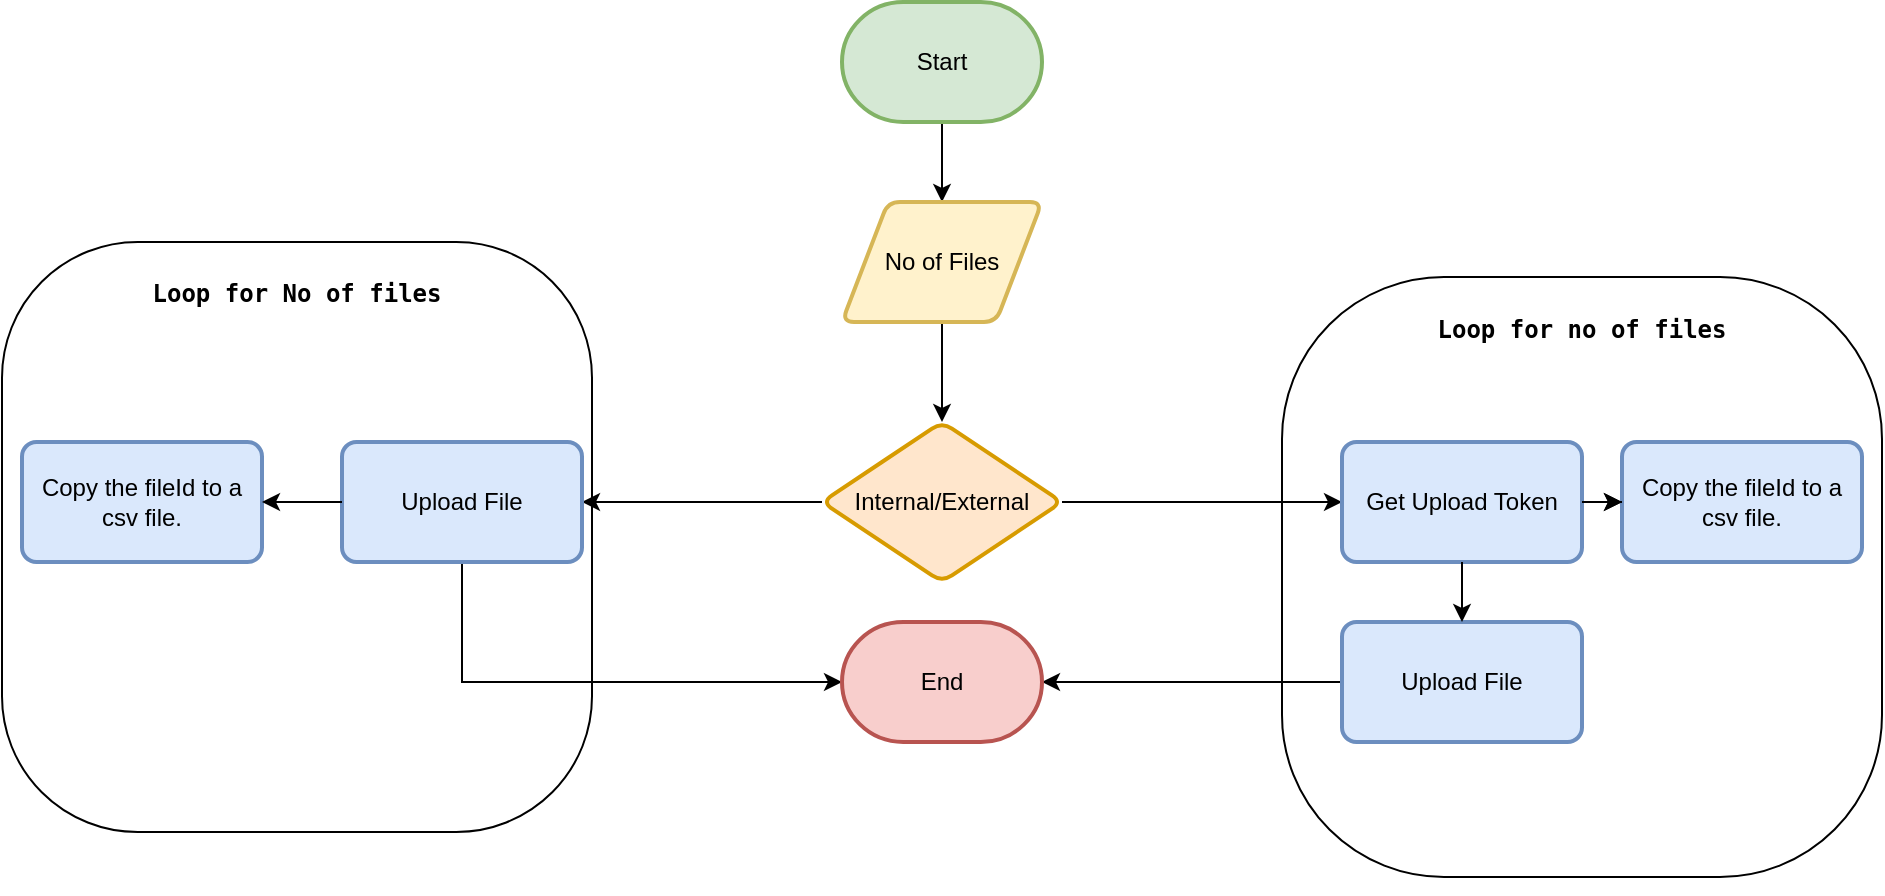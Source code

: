 <mxfile version="22.0.3" type="github">
  <diagram name="Page-1" id="W9g8ZL2G6DjQNR9luLZu">
    <mxGraphModel dx="2253" dy="759" grid="1" gridSize="10" guides="1" tooltips="1" connect="1" arrows="1" fold="1" page="1" pageScale="1" pageWidth="827" pageHeight="1169" math="0" shadow="0">
      <root>
        <mxCell id="0" />
        <mxCell id="1" parent="0" />
        <mxCell id="VFZLexwzBfUBSj6KJXx8-3" value="" style="edgeStyle=orthogonalEdgeStyle;rounded=0;orthogonalLoop=1;jettySize=auto;html=1;" parent="1" source="VFZLexwzBfUBSj6KJXx8-1" edge="1">
          <mxGeometry relative="1" as="geometry">
            <mxPoint x="60" y="140" as="targetPoint" />
          </mxGeometry>
        </mxCell>
        <mxCell id="VFZLexwzBfUBSj6KJXx8-1" value="Start" style="strokeWidth=2;html=1;shape=mxgraph.flowchart.terminator;whiteSpace=wrap;labelBackgroundColor=none;fillColor=#d5e8d4;strokeColor=#82b366;" parent="1" vertex="1">
          <mxGeometry x="10" y="40" width="100" height="60" as="geometry" />
        </mxCell>
        <UserObject label="" tooltip="" id="VFZLexwzBfUBSj6KJXx8-9">
          <mxCell style="edgeStyle=orthogonalEdgeStyle;rounded=0;orthogonalLoop=1;jettySize=auto;html=1;" parent="1" source="VFZLexwzBfUBSj6KJXx8-7" target="VFZLexwzBfUBSj6KJXx8-8" edge="1">
            <mxGeometry relative="1" as="geometry" />
          </mxCell>
        </UserObject>
        <mxCell id="VFZLexwzBfUBSj6KJXx8-7" value="No of Files" style="shape=parallelogram;html=1;strokeWidth=2;perimeter=parallelogramPerimeter;whiteSpace=wrap;rounded=1;arcSize=12;size=0.23;fillColor=#fff2cc;strokeColor=#d6b656;" parent="1" vertex="1">
          <mxGeometry x="10" y="140" width="100" height="60" as="geometry" />
        </mxCell>
        <mxCell id="VFZLexwzBfUBSj6KJXx8-11" value="" style="edgeStyle=orthogonalEdgeStyle;rounded=0;orthogonalLoop=1;jettySize=auto;html=1;" parent="1" source="VFZLexwzBfUBSj6KJXx8-8" target="VFZLexwzBfUBSj6KJXx8-10" edge="1">
          <mxGeometry relative="1" as="geometry" />
        </mxCell>
        <UserObject label="" id="VFZLexwzBfUBSj6KJXx8-18">
          <mxCell style="edgeStyle=orthogonalEdgeStyle;rounded=0;orthogonalLoop=1;jettySize=auto;html=1;" parent="1" source="VFZLexwzBfUBSj6KJXx8-8" target="VFZLexwzBfUBSj6KJXx8-17" edge="1">
            <mxGeometry relative="1" as="geometry" />
          </mxCell>
        </UserObject>
        <mxCell id="VFZLexwzBfUBSj6KJXx8-8" value="Internal/External" style="rhombus;whiteSpace=wrap;html=1;strokeWidth=2;rounded=1;arcSize=12;fillColor=#ffe6cc;strokeColor=#d79b00;" parent="1" vertex="1">
          <mxGeometry y="250" width="120" height="80" as="geometry" />
        </mxCell>
        <mxCell id="VFZLexwzBfUBSj6KJXx8-24" value="" style="edgeStyle=orthogonalEdgeStyle;rounded=0;orthogonalLoop=1;jettySize=auto;html=1;" parent="1" source="VFZLexwzBfUBSj6KJXx8-12" target="VFZLexwzBfUBSj6KJXx8-23" edge="1">
          <mxGeometry relative="1" as="geometry" />
        </mxCell>
        <mxCell id="VFZLexwzBfUBSj6KJXx8-26" style="edgeStyle=orthogonalEdgeStyle;rounded=0;orthogonalLoop=1;jettySize=auto;html=1;exitX=0.5;exitY=1;exitDx=0;exitDy=0;entryX=0;entryY=0.5;entryDx=0;entryDy=0;entryPerimeter=0;" parent="1" source="VFZLexwzBfUBSj6KJXx8-17" target="VFZLexwzBfUBSj6KJXx8-23" edge="1">
          <mxGeometry relative="1" as="geometry" />
        </mxCell>
        <mxCell id="VFZLexwzBfUBSj6KJXx8-23" value="End" style="strokeWidth=2;html=1;shape=mxgraph.flowchart.terminator;whiteSpace=wrap;fillColor=#f8cecc;strokeColor=#b85450;" parent="1" vertex="1">
          <mxGeometry x="10" y="350" width="100" height="60" as="geometry" />
        </mxCell>
        <mxCell id="0rkgS3m4PVt1bPab5M6U-2" value="" style="group" vertex="1" connectable="0" parent="1">
          <mxGeometry x="230" y="177.5" width="300" height="300" as="geometry" />
        </mxCell>
        <object label="&lt;pre&gt;&lt;b&gt;Loop for no of files&lt;/b&gt;&lt;/pre&gt;" id="VFZLexwzBfUBSj6KJXx8-14">
          <mxCell style="whiteSpace=wrap;html=1;aspect=fixed;fillColor=none;rounded=1;glass=0;shadow=0;arcSize=27;verticalAlign=top;" parent="0rkgS3m4PVt1bPab5M6U-2" vertex="1">
            <mxGeometry width="300" height="300" as="geometry" />
          </mxCell>
        </object>
        <mxCell id="0rkgS3m4PVt1bPab5M6U-4" value="" style="edgeStyle=orthogonalEdgeStyle;rounded=0;orthogonalLoop=1;jettySize=auto;html=1;" edge="1" parent="0rkgS3m4PVt1bPab5M6U-2" source="VFZLexwzBfUBSj6KJXx8-10" target="VFZLexwzBfUBSj6KJXx8-15">
          <mxGeometry relative="1" as="geometry" />
        </mxCell>
        <mxCell id="VFZLexwzBfUBSj6KJXx8-10" value="Get Upload Token" style="whiteSpace=wrap;html=1;strokeWidth=2;rounded=1;arcSize=12;fillColor=#dae8fc;strokeColor=#6c8ebf;" parent="0rkgS3m4PVt1bPab5M6U-2" vertex="1">
          <mxGeometry x="30" y="82.5" width="120" height="60" as="geometry" />
        </mxCell>
        <mxCell id="VFZLexwzBfUBSj6KJXx8-12" value="Upload File" style="whiteSpace=wrap;html=1;strokeWidth=2;rounded=1;arcSize=12;fillColor=#dae8fc;strokeColor=#6c8ebf;" parent="0rkgS3m4PVt1bPab5M6U-2" vertex="1">
          <mxGeometry x="30" y="172.5" width="120" height="60" as="geometry" />
        </mxCell>
        <mxCell id="VFZLexwzBfUBSj6KJXx8-13" value="" style="edgeStyle=orthogonalEdgeStyle;rounded=0;orthogonalLoop=1;jettySize=auto;html=1;" parent="0rkgS3m4PVt1bPab5M6U-2" source="VFZLexwzBfUBSj6KJXx8-10" target="VFZLexwzBfUBSj6KJXx8-12" edge="1">
          <mxGeometry relative="1" as="geometry" />
        </mxCell>
        <mxCell id="VFZLexwzBfUBSj6KJXx8-15" value="Copy the fileId to a csv file." style="whiteSpace=wrap;html=1;strokeWidth=2;rounded=1;arcSize=12;fillColor=#dae8fc;strokeColor=#6c8ebf;" parent="0rkgS3m4PVt1bPab5M6U-2" vertex="1">
          <mxGeometry x="170" y="82.5" width="120" height="60" as="geometry" />
        </mxCell>
        <mxCell id="VFZLexwzBfUBSj6KJXx8-27" style="edgeStyle=orthogonalEdgeStyle;rounded=0;orthogonalLoop=1;jettySize=auto;html=1;exitX=0.5;exitY=1;exitDx=0;exitDy=0;" parent="0rkgS3m4PVt1bPab5M6U-2" source="VFZLexwzBfUBSj6KJXx8-14" target="VFZLexwzBfUBSj6KJXx8-14" edge="1">
          <mxGeometry relative="1" as="geometry" />
        </mxCell>
        <mxCell id="VFZLexwzBfUBSj6KJXx8-16" value="" style="edgeStyle=orthogonalEdgeStyle;rounded=0;orthogonalLoop=1;jettySize=auto;html=1;" parent="0rkgS3m4PVt1bPab5M6U-2" source="VFZLexwzBfUBSj6KJXx8-10" target="VFZLexwzBfUBSj6KJXx8-15" edge="1">
          <mxGeometry relative="1" as="geometry" />
        </mxCell>
        <mxCell id="0rkgS3m4PVt1bPab5M6U-3" value="" style="group;horizontal=0;verticalAlign=top;" vertex="1" connectable="0" parent="1">
          <mxGeometry x="-410" y="160" width="295" height="295" as="geometry" />
        </mxCell>
        <mxCell id="VFZLexwzBfUBSj6KJXx8-28" value="&lt;pre style=&quot;&quot;&gt;Loop for No of files&lt;/pre&gt;" style="whiteSpace=wrap;html=1;aspect=fixed;rounded=1;fillColor=none;arcSize=23;align=center;verticalAlign=top;horizontal=1;fontStyle=1" parent="0rkgS3m4PVt1bPab5M6U-3" vertex="1">
          <mxGeometry width="295" height="295" as="geometry" />
        </mxCell>
        <mxCell id="VFZLexwzBfUBSj6KJXx8-17" value="Upload File" style="whiteSpace=wrap;html=1;strokeWidth=2;rounded=1;arcSize=12;fillColor=#dae8fc;strokeColor=#6c8ebf;" parent="0rkgS3m4PVt1bPab5M6U-3" vertex="1">
          <mxGeometry x="170" y="100" width="120" height="60" as="geometry" />
        </mxCell>
        <mxCell id="VFZLexwzBfUBSj6KJXx8-29" value="Copy the fileId to a csv file." style="whiteSpace=wrap;html=1;strokeWidth=2;rounded=1;arcSize=12;fillColor=#dae8fc;strokeColor=#6c8ebf;" parent="0rkgS3m4PVt1bPab5M6U-3" vertex="1">
          <mxGeometry x="10" y="100" width="120" height="60" as="geometry" />
        </mxCell>
        <mxCell id="VFZLexwzBfUBSj6KJXx8-30" value="" style="edgeStyle=orthogonalEdgeStyle;rounded=0;orthogonalLoop=1;jettySize=auto;html=1;" parent="0rkgS3m4PVt1bPab5M6U-3" source="VFZLexwzBfUBSj6KJXx8-17" target="VFZLexwzBfUBSj6KJXx8-29" edge="1">
          <mxGeometry relative="1" as="geometry" />
        </mxCell>
      </root>
    </mxGraphModel>
  </diagram>
</mxfile>
